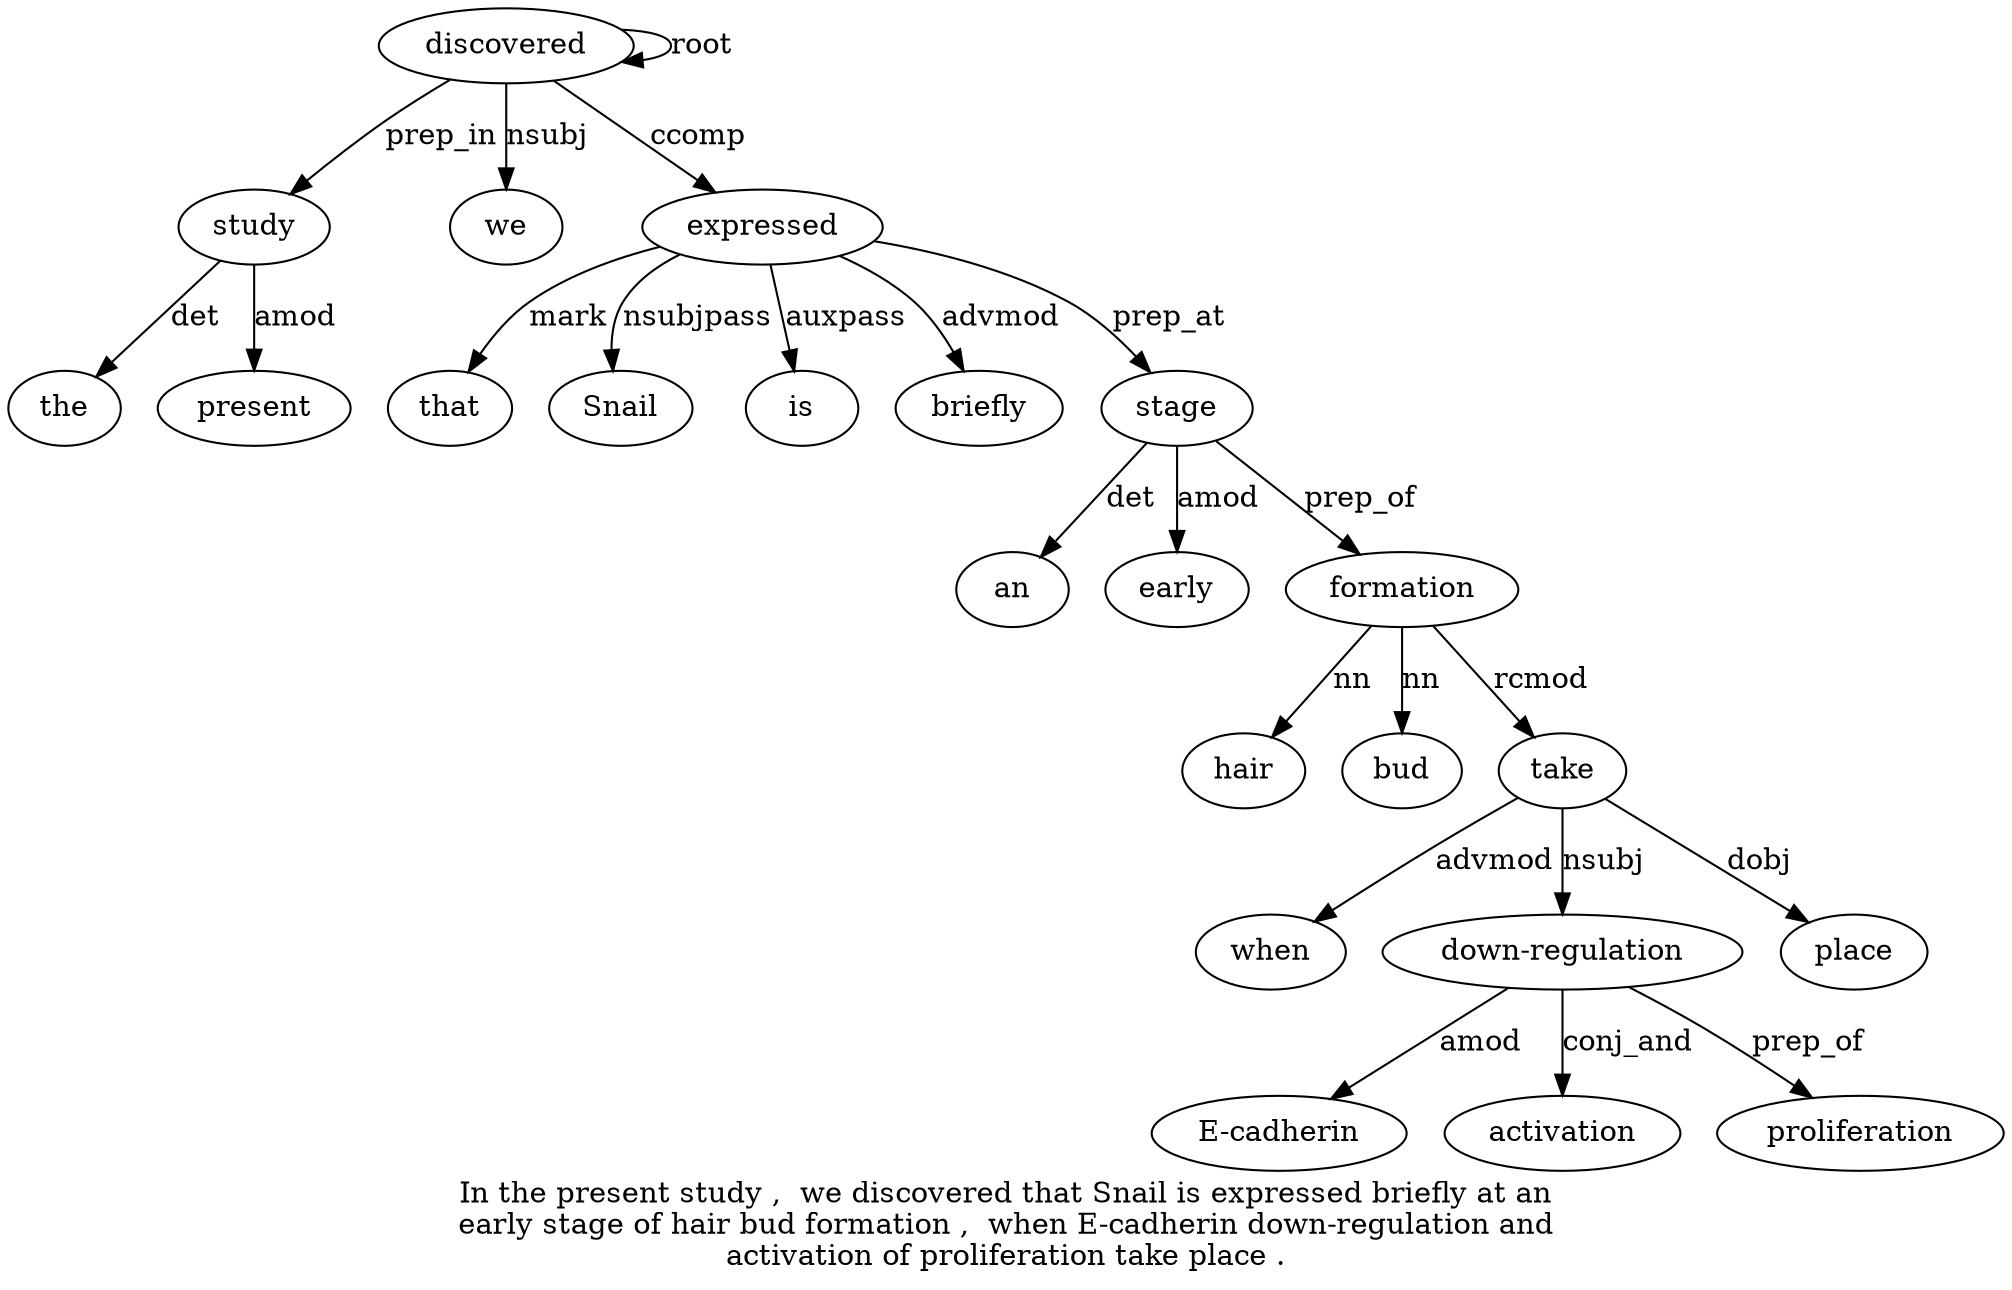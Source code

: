 digraph "In the present study ,  we discovered that Snail is expressed briefly at an early stage of hair bud formation ,  when E-cadherin down-regulation and activation of proliferation take place ." {
label="In the present study ,  we discovered that Snail is expressed briefly at an
early stage of hair bud formation ,  when E-cadherin down-regulation and
activation of proliferation take place .";
study4 [style=filled, fillcolor=white, label=study];
the2 [style=filled, fillcolor=white, label=the];
study4 -> the2  [label=det];
present3 [style=filled, fillcolor=white, label=present];
study4 -> present3  [label=amod];
discovered7 [style=filled, fillcolor=white, label=discovered];
discovered7 -> study4  [label=prep_in];
we6 [style=filled, fillcolor=white, label=we];
discovered7 -> we6  [label=nsubj];
discovered7 -> discovered7  [label=root];
expressed11 [style=filled, fillcolor=white, label=expressed];
that8 [style=filled, fillcolor=white, label=that];
expressed11 -> that8  [label=mark];
Snail9 [style=filled, fillcolor=white, label=Snail];
expressed11 -> Snail9  [label=nsubjpass];
is10 [style=filled, fillcolor=white, label=is];
expressed11 -> is10  [label=auxpass];
discovered7 -> expressed11  [label=ccomp];
briefly12 [style=filled, fillcolor=white, label=briefly];
expressed11 -> briefly12  [label=advmod];
stage16 [style=filled, fillcolor=white, label=stage];
an14 [style=filled, fillcolor=white, label=an];
stage16 -> an14  [label=det];
early15 [style=filled, fillcolor=white, label=early];
stage16 -> early15  [label=amod];
expressed11 -> stage16  [label=prep_at];
formation20 [style=filled, fillcolor=white, label=formation];
hair18 [style=filled, fillcolor=white, label=hair];
formation20 -> hair18  [label=nn];
bud19 [style=filled, fillcolor=white, label=bud];
formation20 -> bud19  [label=nn];
stage16 -> formation20  [label=prep_of];
take29 [style=filled, fillcolor=white, label=take];
when22 [style=filled, fillcolor=white, label=when];
take29 -> when22  [label=advmod];
"down-regulation24" [style=filled, fillcolor=white, label="down-regulation"];
"E-cadherin23" [style=filled, fillcolor=white, label="E-cadherin"];
"down-regulation24" -> "E-cadherin23"  [label=amod];
take29 -> "down-regulation24"  [label=nsubj];
activation26 [style=filled, fillcolor=white, label=activation];
"down-regulation24" -> activation26  [label=conj_and];
proliferation28 [style=filled, fillcolor=white, label=proliferation];
"down-regulation24" -> proliferation28  [label=prep_of];
formation20 -> take29  [label=rcmod];
place30 [style=filled, fillcolor=white, label=place];
take29 -> place30  [label=dobj];
}
